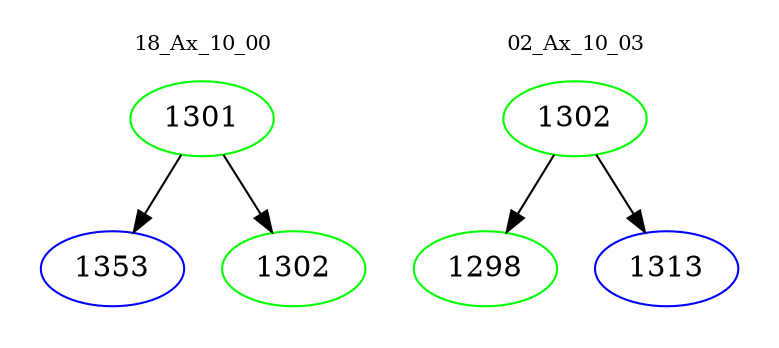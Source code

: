 digraph{
subgraph cluster_0 {
color = white
label = "18_Ax_10_00";
fontsize=10;
T0_1301 [label="1301", color="green"]
T0_1301 -> T0_1353 [color="black"]
T0_1353 [label="1353", color="blue"]
T0_1301 -> T0_1302 [color="black"]
T0_1302 [label="1302", color="green"]
}
subgraph cluster_1 {
color = white
label = "02_Ax_10_03";
fontsize=10;
T1_1302 [label="1302", color="green"]
T1_1302 -> T1_1298 [color="black"]
T1_1298 [label="1298", color="green"]
T1_1302 -> T1_1313 [color="black"]
T1_1313 [label="1313", color="blue"]
}
}

